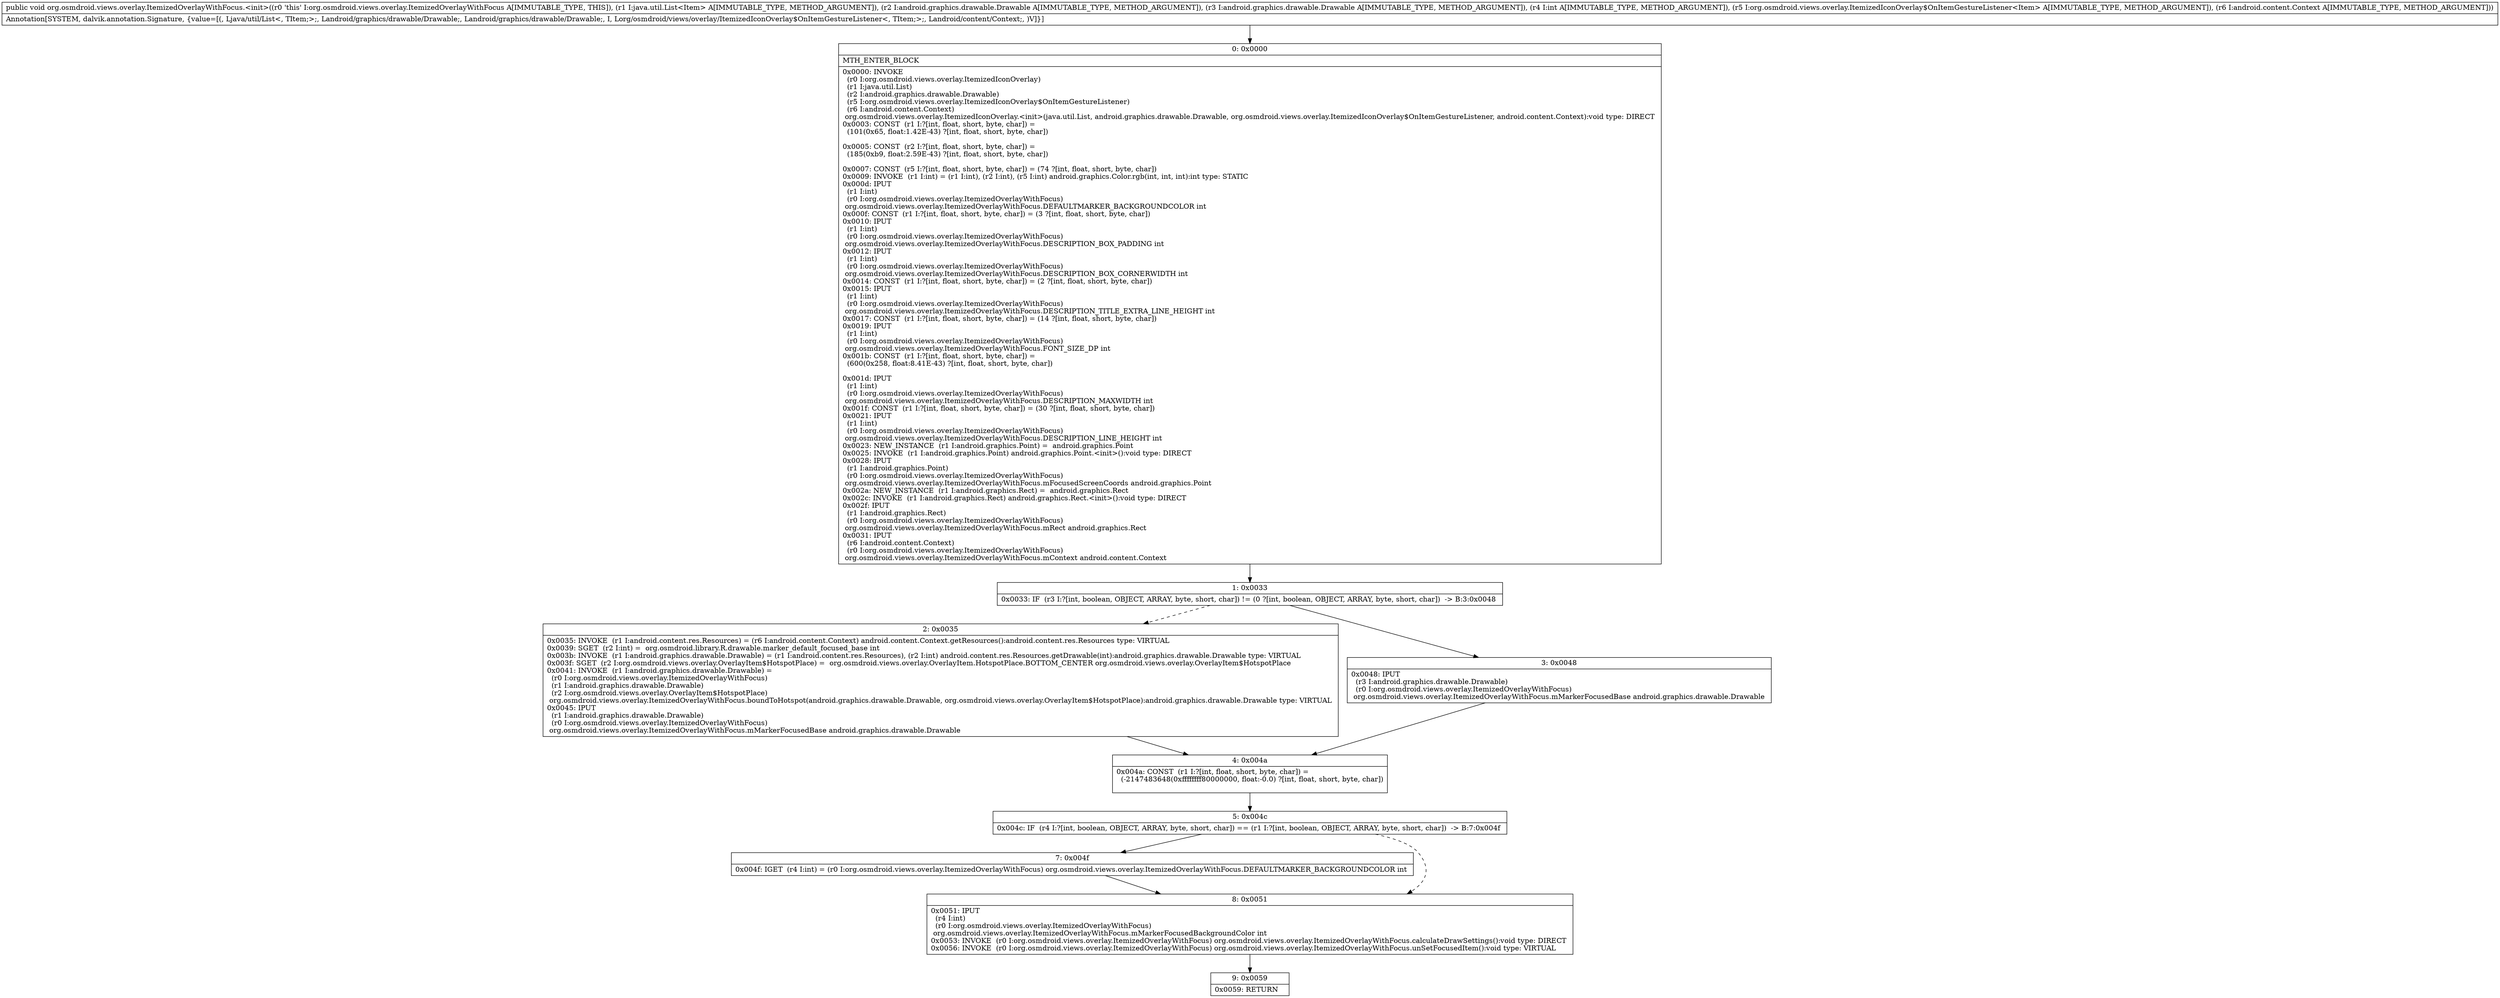 digraph "CFG fororg.osmdroid.views.overlay.ItemizedOverlayWithFocus.\<init\>(Ljava\/util\/List;Landroid\/graphics\/drawable\/Drawable;Landroid\/graphics\/drawable\/Drawable;ILorg\/osmdroid\/views\/overlay\/ItemizedIconOverlay$OnItemGestureListener;Landroid\/content\/Context;)V" {
Node_0 [shape=record,label="{0\:\ 0x0000|MTH_ENTER_BLOCK\l|0x0000: INVOKE  \l  (r0 I:org.osmdroid.views.overlay.ItemizedIconOverlay)\l  (r1 I:java.util.List)\l  (r2 I:android.graphics.drawable.Drawable)\l  (r5 I:org.osmdroid.views.overlay.ItemizedIconOverlay$OnItemGestureListener)\l  (r6 I:android.content.Context)\l org.osmdroid.views.overlay.ItemizedIconOverlay.\<init\>(java.util.List, android.graphics.drawable.Drawable, org.osmdroid.views.overlay.ItemizedIconOverlay$OnItemGestureListener, android.content.Context):void type: DIRECT \l0x0003: CONST  (r1 I:?[int, float, short, byte, char]) = \l  (101(0x65, float:1.42E\-43) ?[int, float, short, byte, char])\l \l0x0005: CONST  (r2 I:?[int, float, short, byte, char]) = \l  (185(0xb9, float:2.59E\-43) ?[int, float, short, byte, char])\l \l0x0007: CONST  (r5 I:?[int, float, short, byte, char]) = (74 ?[int, float, short, byte, char]) \l0x0009: INVOKE  (r1 I:int) = (r1 I:int), (r2 I:int), (r5 I:int) android.graphics.Color.rgb(int, int, int):int type: STATIC \l0x000d: IPUT  \l  (r1 I:int)\l  (r0 I:org.osmdroid.views.overlay.ItemizedOverlayWithFocus)\l org.osmdroid.views.overlay.ItemizedOverlayWithFocus.DEFAULTMARKER_BACKGROUNDCOLOR int \l0x000f: CONST  (r1 I:?[int, float, short, byte, char]) = (3 ?[int, float, short, byte, char]) \l0x0010: IPUT  \l  (r1 I:int)\l  (r0 I:org.osmdroid.views.overlay.ItemizedOverlayWithFocus)\l org.osmdroid.views.overlay.ItemizedOverlayWithFocus.DESCRIPTION_BOX_PADDING int \l0x0012: IPUT  \l  (r1 I:int)\l  (r0 I:org.osmdroid.views.overlay.ItemizedOverlayWithFocus)\l org.osmdroid.views.overlay.ItemizedOverlayWithFocus.DESCRIPTION_BOX_CORNERWIDTH int \l0x0014: CONST  (r1 I:?[int, float, short, byte, char]) = (2 ?[int, float, short, byte, char]) \l0x0015: IPUT  \l  (r1 I:int)\l  (r0 I:org.osmdroid.views.overlay.ItemizedOverlayWithFocus)\l org.osmdroid.views.overlay.ItemizedOverlayWithFocus.DESCRIPTION_TITLE_EXTRA_LINE_HEIGHT int \l0x0017: CONST  (r1 I:?[int, float, short, byte, char]) = (14 ?[int, float, short, byte, char]) \l0x0019: IPUT  \l  (r1 I:int)\l  (r0 I:org.osmdroid.views.overlay.ItemizedOverlayWithFocus)\l org.osmdroid.views.overlay.ItemizedOverlayWithFocus.FONT_SIZE_DP int \l0x001b: CONST  (r1 I:?[int, float, short, byte, char]) = \l  (600(0x258, float:8.41E\-43) ?[int, float, short, byte, char])\l \l0x001d: IPUT  \l  (r1 I:int)\l  (r0 I:org.osmdroid.views.overlay.ItemizedOverlayWithFocus)\l org.osmdroid.views.overlay.ItemizedOverlayWithFocus.DESCRIPTION_MAXWIDTH int \l0x001f: CONST  (r1 I:?[int, float, short, byte, char]) = (30 ?[int, float, short, byte, char]) \l0x0021: IPUT  \l  (r1 I:int)\l  (r0 I:org.osmdroid.views.overlay.ItemizedOverlayWithFocus)\l org.osmdroid.views.overlay.ItemizedOverlayWithFocus.DESCRIPTION_LINE_HEIGHT int \l0x0023: NEW_INSTANCE  (r1 I:android.graphics.Point) =  android.graphics.Point \l0x0025: INVOKE  (r1 I:android.graphics.Point) android.graphics.Point.\<init\>():void type: DIRECT \l0x0028: IPUT  \l  (r1 I:android.graphics.Point)\l  (r0 I:org.osmdroid.views.overlay.ItemizedOverlayWithFocus)\l org.osmdroid.views.overlay.ItemizedOverlayWithFocus.mFocusedScreenCoords android.graphics.Point \l0x002a: NEW_INSTANCE  (r1 I:android.graphics.Rect) =  android.graphics.Rect \l0x002c: INVOKE  (r1 I:android.graphics.Rect) android.graphics.Rect.\<init\>():void type: DIRECT \l0x002f: IPUT  \l  (r1 I:android.graphics.Rect)\l  (r0 I:org.osmdroid.views.overlay.ItemizedOverlayWithFocus)\l org.osmdroid.views.overlay.ItemizedOverlayWithFocus.mRect android.graphics.Rect \l0x0031: IPUT  \l  (r6 I:android.content.Context)\l  (r0 I:org.osmdroid.views.overlay.ItemizedOverlayWithFocus)\l org.osmdroid.views.overlay.ItemizedOverlayWithFocus.mContext android.content.Context \l}"];
Node_1 [shape=record,label="{1\:\ 0x0033|0x0033: IF  (r3 I:?[int, boolean, OBJECT, ARRAY, byte, short, char]) != (0 ?[int, boolean, OBJECT, ARRAY, byte, short, char])  \-\> B:3:0x0048 \l}"];
Node_2 [shape=record,label="{2\:\ 0x0035|0x0035: INVOKE  (r1 I:android.content.res.Resources) = (r6 I:android.content.Context) android.content.Context.getResources():android.content.res.Resources type: VIRTUAL \l0x0039: SGET  (r2 I:int) =  org.osmdroid.library.R.drawable.marker_default_focused_base int \l0x003b: INVOKE  (r1 I:android.graphics.drawable.Drawable) = (r1 I:android.content.res.Resources), (r2 I:int) android.content.res.Resources.getDrawable(int):android.graphics.drawable.Drawable type: VIRTUAL \l0x003f: SGET  (r2 I:org.osmdroid.views.overlay.OverlayItem$HotspotPlace) =  org.osmdroid.views.overlay.OverlayItem.HotspotPlace.BOTTOM_CENTER org.osmdroid.views.overlay.OverlayItem$HotspotPlace \l0x0041: INVOKE  (r1 I:android.graphics.drawable.Drawable) = \l  (r0 I:org.osmdroid.views.overlay.ItemizedOverlayWithFocus)\l  (r1 I:android.graphics.drawable.Drawable)\l  (r2 I:org.osmdroid.views.overlay.OverlayItem$HotspotPlace)\l org.osmdroid.views.overlay.ItemizedOverlayWithFocus.boundToHotspot(android.graphics.drawable.Drawable, org.osmdroid.views.overlay.OverlayItem$HotspotPlace):android.graphics.drawable.Drawable type: VIRTUAL \l0x0045: IPUT  \l  (r1 I:android.graphics.drawable.Drawable)\l  (r0 I:org.osmdroid.views.overlay.ItemizedOverlayWithFocus)\l org.osmdroid.views.overlay.ItemizedOverlayWithFocus.mMarkerFocusedBase android.graphics.drawable.Drawable \l}"];
Node_3 [shape=record,label="{3\:\ 0x0048|0x0048: IPUT  \l  (r3 I:android.graphics.drawable.Drawable)\l  (r0 I:org.osmdroid.views.overlay.ItemizedOverlayWithFocus)\l org.osmdroid.views.overlay.ItemizedOverlayWithFocus.mMarkerFocusedBase android.graphics.drawable.Drawable \l}"];
Node_4 [shape=record,label="{4\:\ 0x004a|0x004a: CONST  (r1 I:?[int, float, short, byte, char]) = \l  (\-2147483648(0xffffffff80000000, float:\-0.0) ?[int, float, short, byte, char])\l \l}"];
Node_5 [shape=record,label="{5\:\ 0x004c|0x004c: IF  (r4 I:?[int, boolean, OBJECT, ARRAY, byte, short, char]) == (r1 I:?[int, boolean, OBJECT, ARRAY, byte, short, char])  \-\> B:7:0x004f \l}"];
Node_7 [shape=record,label="{7\:\ 0x004f|0x004f: IGET  (r4 I:int) = (r0 I:org.osmdroid.views.overlay.ItemizedOverlayWithFocus) org.osmdroid.views.overlay.ItemizedOverlayWithFocus.DEFAULTMARKER_BACKGROUNDCOLOR int \l}"];
Node_8 [shape=record,label="{8\:\ 0x0051|0x0051: IPUT  \l  (r4 I:int)\l  (r0 I:org.osmdroid.views.overlay.ItemizedOverlayWithFocus)\l org.osmdroid.views.overlay.ItemizedOverlayWithFocus.mMarkerFocusedBackgroundColor int \l0x0053: INVOKE  (r0 I:org.osmdroid.views.overlay.ItemizedOverlayWithFocus) org.osmdroid.views.overlay.ItemizedOverlayWithFocus.calculateDrawSettings():void type: DIRECT \l0x0056: INVOKE  (r0 I:org.osmdroid.views.overlay.ItemizedOverlayWithFocus) org.osmdroid.views.overlay.ItemizedOverlayWithFocus.unSetFocusedItem():void type: VIRTUAL \l}"];
Node_9 [shape=record,label="{9\:\ 0x0059|0x0059: RETURN   \l}"];
MethodNode[shape=record,label="{public void org.osmdroid.views.overlay.ItemizedOverlayWithFocus.\<init\>((r0 'this' I:org.osmdroid.views.overlay.ItemizedOverlayWithFocus A[IMMUTABLE_TYPE, THIS]), (r1 I:java.util.List\<Item\> A[IMMUTABLE_TYPE, METHOD_ARGUMENT]), (r2 I:android.graphics.drawable.Drawable A[IMMUTABLE_TYPE, METHOD_ARGUMENT]), (r3 I:android.graphics.drawable.Drawable A[IMMUTABLE_TYPE, METHOD_ARGUMENT]), (r4 I:int A[IMMUTABLE_TYPE, METHOD_ARGUMENT]), (r5 I:org.osmdroid.views.overlay.ItemizedIconOverlay$OnItemGestureListener\<Item\> A[IMMUTABLE_TYPE, METHOD_ARGUMENT]), (r6 I:android.content.Context A[IMMUTABLE_TYPE, METHOD_ARGUMENT]))  | Annotation[SYSTEM, dalvik.annotation.Signature, \{value=[(, Ljava\/util\/List\<, TItem;\>;, Landroid\/graphics\/drawable\/Drawable;, Landroid\/graphics\/drawable\/Drawable;, I, Lorg\/osmdroid\/views\/overlay\/ItemizedIconOverlay$OnItemGestureListener\<, TItem;\>;, Landroid\/content\/Context;, )V]\}]\l}"];
MethodNode -> Node_0;
Node_0 -> Node_1;
Node_1 -> Node_2[style=dashed];
Node_1 -> Node_3;
Node_2 -> Node_4;
Node_3 -> Node_4;
Node_4 -> Node_5;
Node_5 -> Node_7;
Node_5 -> Node_8[style=dashed];
Node_7 -> Node_8;
Node_8 -> Node_9;
}

